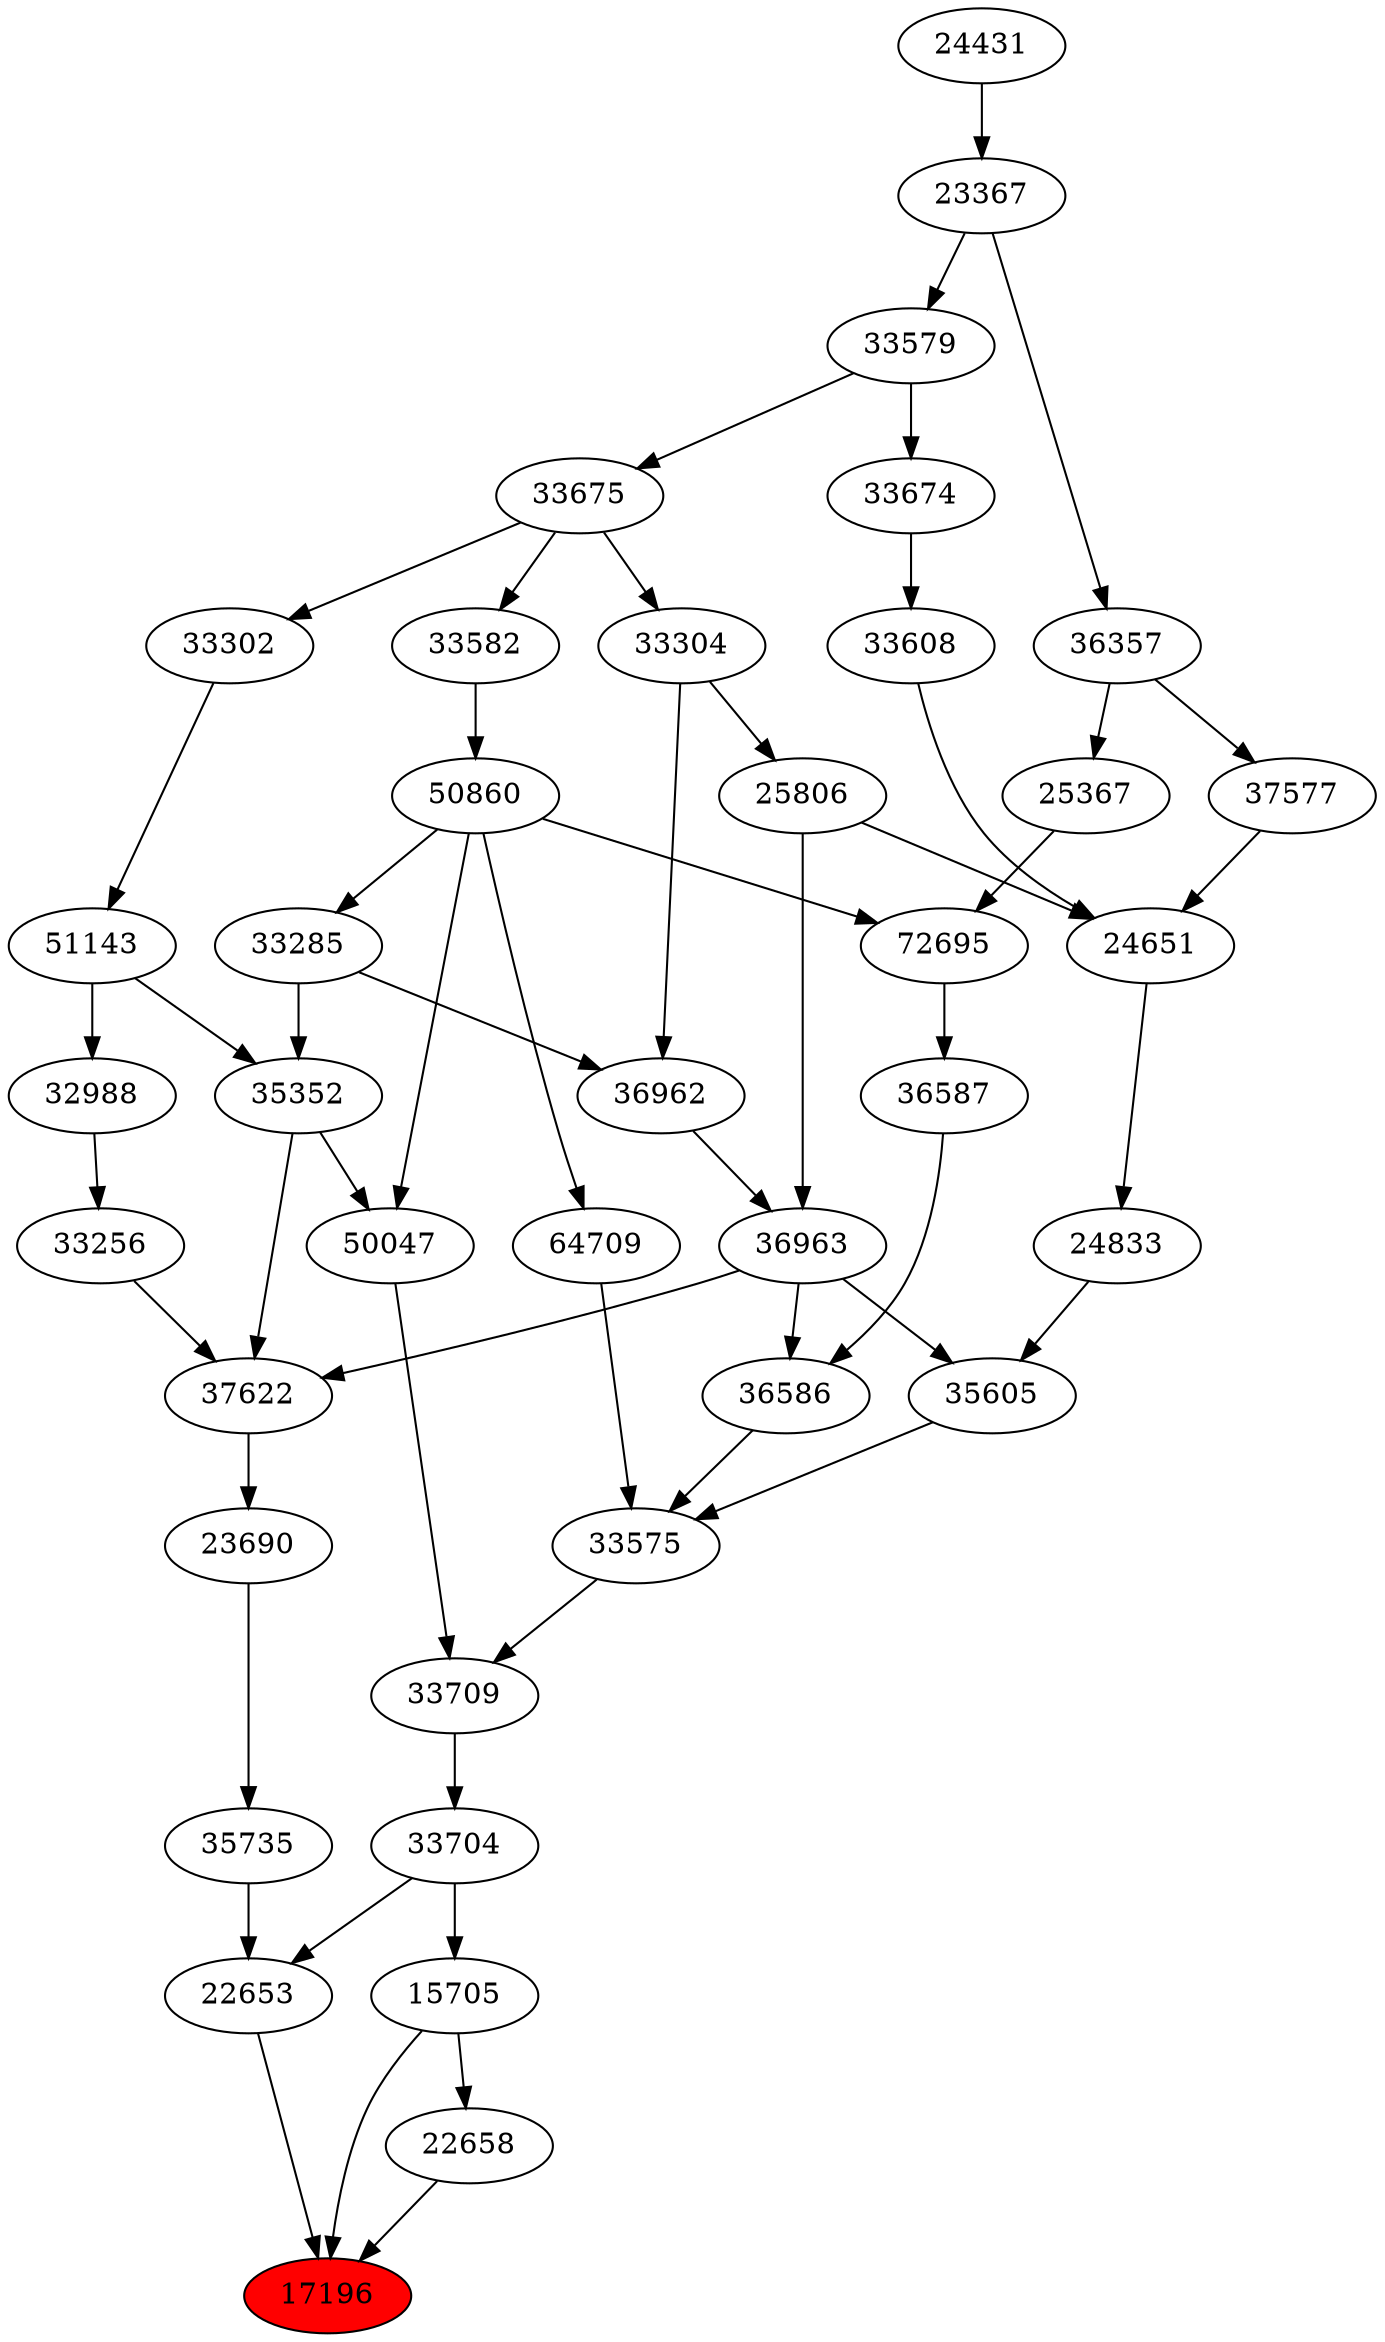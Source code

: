 strict digraph{ 
17196 [label="17196" fillcolor=red style=filled]
22658 -> 17196
22653 -> 17196
15705 -> 17196
22658 [label="22658"]
15705 -> 22658
22653 [label="22653"]
33704 -> 22653
35735 -> 22653
15705 [label="15705"]
33704 -> 15705
33704 [label="33704"]
33709 -> 33704
35735 [label="35735"]
23690 -> 35735
33709 [label="33709"]
50047 -> 33709
33575 -> 33709
23690 [label="23690"]
37622 -> 23690
50047 [label="50047"]
35352 -> 50047
50860 -> 50047
33575 [label="33575"]
36586 -> 33575
35605 -> 33575
64709 -> 33575
37622 [label="37622"]
36963 -> 37622
35352 -> 37622
33256 -> 37622
35352 [label="35352"]
33285 -> 35352
51143 -> 35352
50860 [label="50860"]
33582 -> 50860
36586 [label="36586"]
36587 -> 36586
36963 -> 36586
35605 [label="35605"]
24833 -> 35605
36963 -> 35605
64709 [label="64709"]
50860 -> 64709
36963 [label="36963"]
36962 -> 36963
25806 -> 36963
33256 [label="33256"]
32988 -> 33256
33285 [label="33285"]
50860 -> 33285
51143 [label="51143"]
33302 -> 51143
33582 [label="33582"]
33675 -> 33582
36587 [label="36587"]
72695 -> 36587
24833 [label="24833"]
24651 -> 24833
36962 [label="36962"]
33285 -> 36962
33304 -> 36962
25806 [label="25806"]
33304 -> 25806
32988 [label="32988"]
51143 -> 32988
33302 [label="33302"]
33675 -> 33302
33675 [label="33675"]
33579 -> 33675
72695 [label="72695"]
50860 -> 72695
25367 -> 72695
24651 [label="24651"]
25806 -> 24651
33608 -> 24651
37577 -> 24651
33304 [label="33304"]
33675 -> 33304
33579 [label="33579"]
23367 -> 33579
25367 [label="25367"]
36357 -> 25367
33608 [label="33608"]
33674 -> 33608
37577 [label="37577"]
36357 -> 37577
23367 [label="23367"]
24431 -> 23367
36357 [label="36357"]
23367 -> 36357
33674 [label="33674"]
33579 -> 33674
24431 [label="24431"]
}